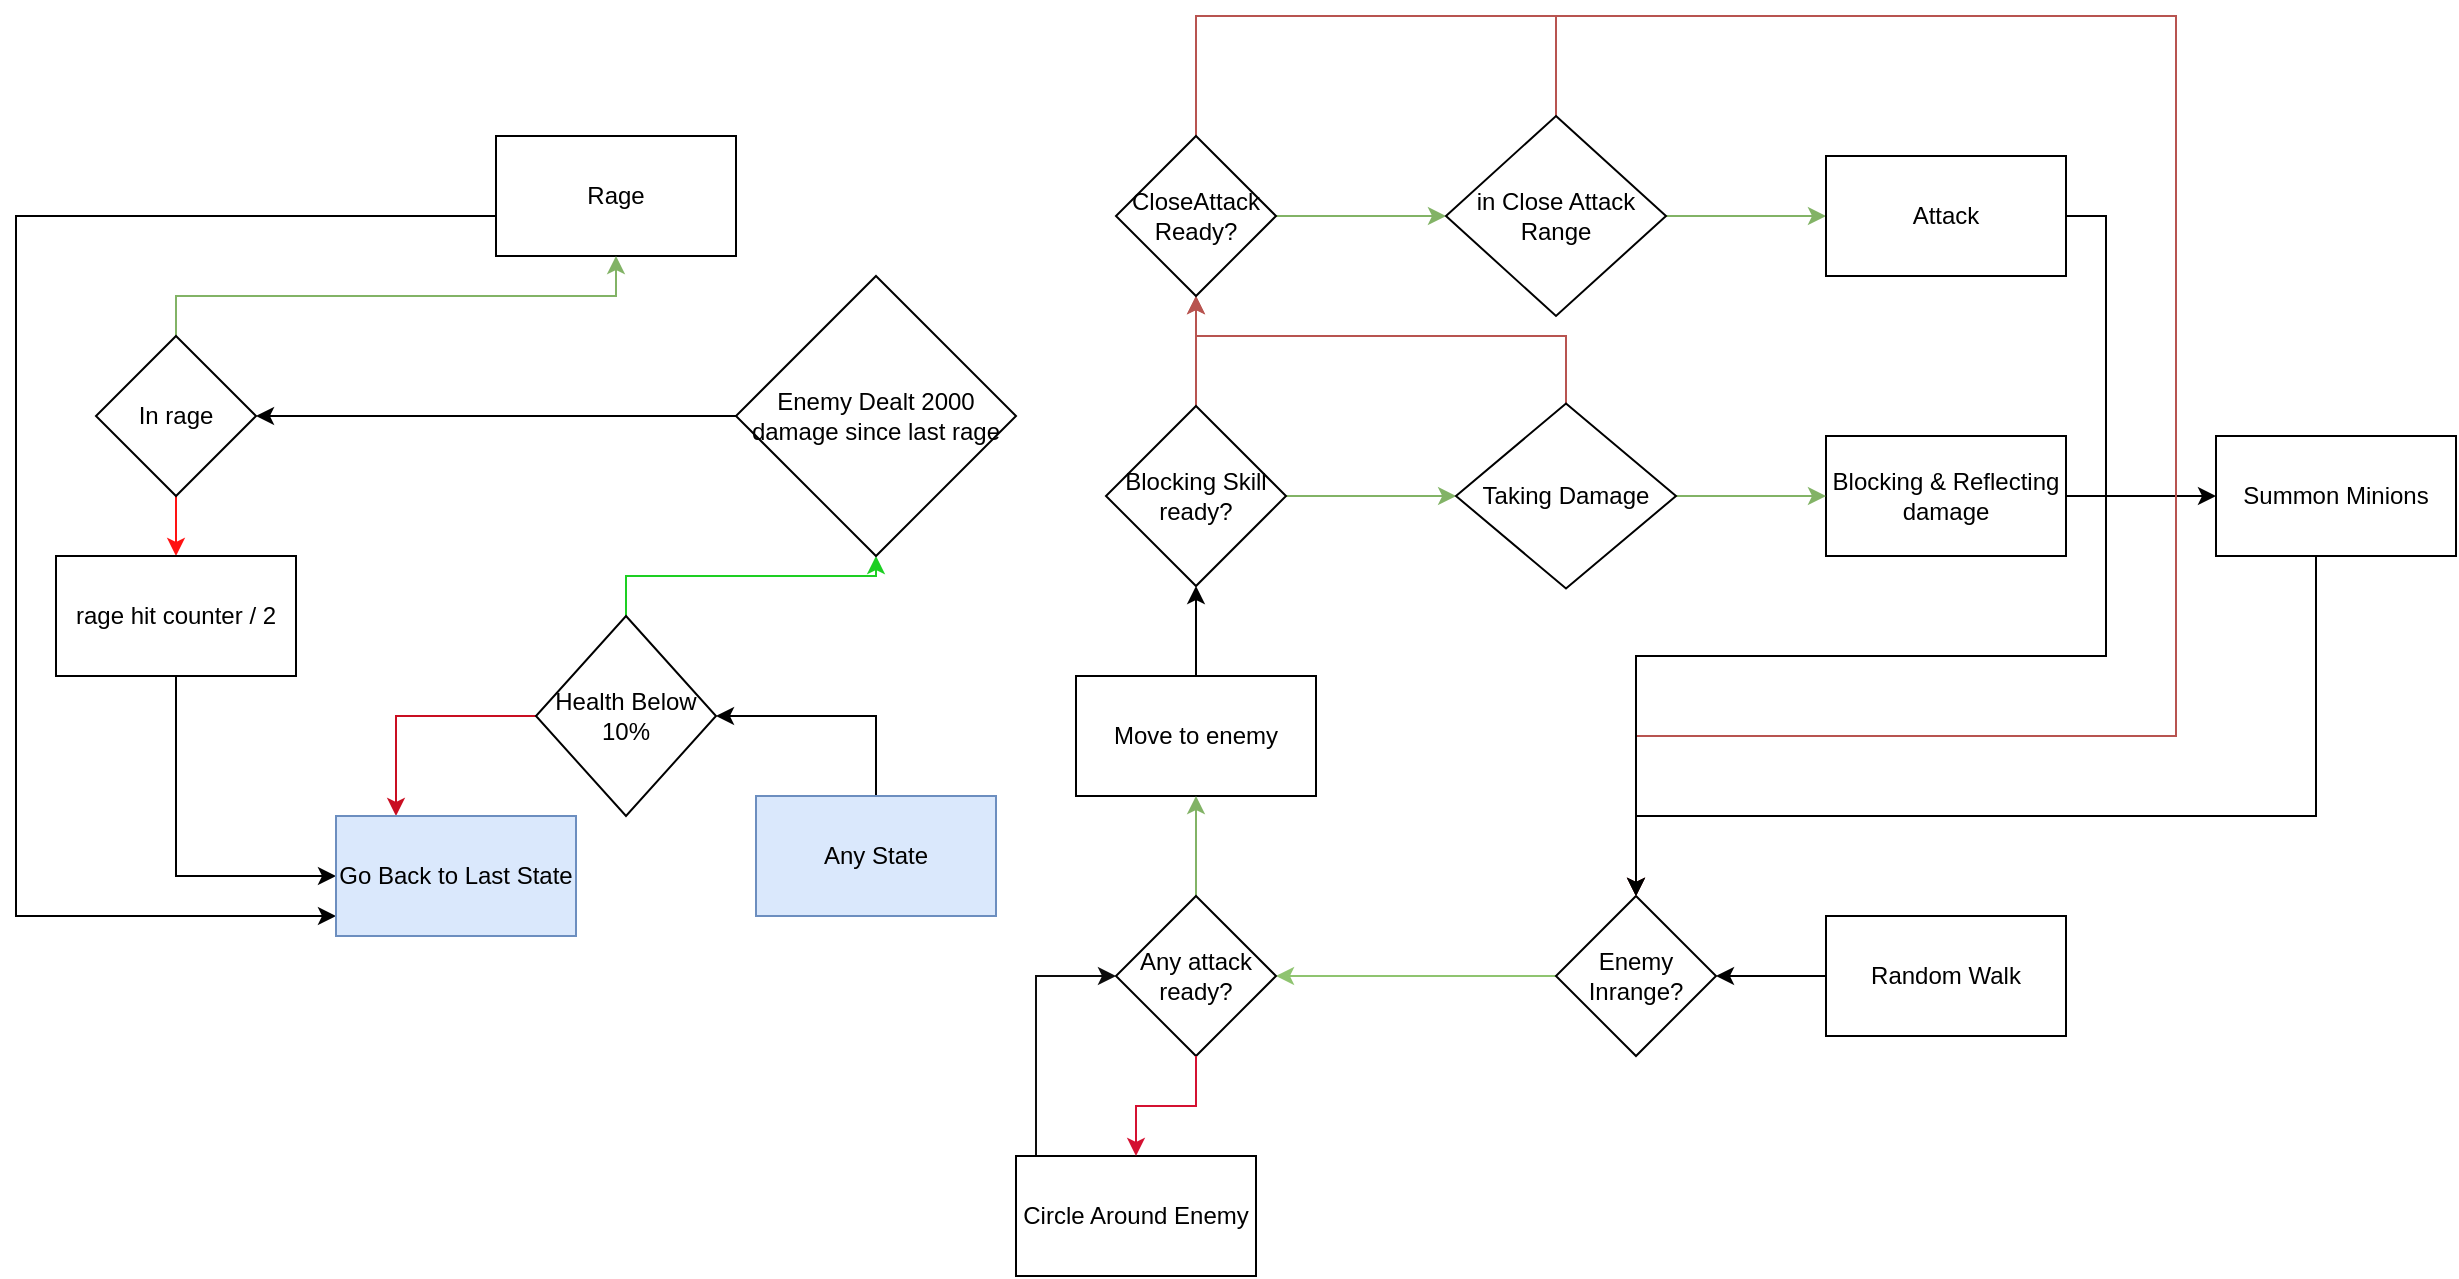 <mxfile version="14.8.2" type="device"><diagram id="SCjhxX8eAZagP0CQFEXv" name="Page-1"><mxGraphModel dx="1871" dy="567" grid="1" gridSize="10" guides="1" tooltips="1" connect="1" arrows="1" fold="1" page="1" pageScale="1" pageWidth="850" pageHeight="1100" math="0" shadow="0"><root><mxCell id="0"/><mxCell id="1" parent="0"/><mxCell id="3emF1PlS5vWSHEx1QfZp-1" style="edgeStyle=orthogonalEdgeStyle;rounded=0;orthogonalLoop=1;jettySize=auto;html=1;exitX=0;exitY=0.5;exitDx=0;exitDy=0;entryX=1;entryY=0.5;entryDx=0;entryDy=0;" parent="1" source="3emF1PlS5vWSHEx1QfZp-2" target="3emF1PlS5vWSHEx1QfZp-7" edge="1"><mxGeometry relative="1" as="geometry"/></mxCell><mxCell id="3emF1PlS5vWSHEx1QfZp-2" value="Random Walk" style="rounded=0;whiteSpace=wrap;html=1;" parent="1" vertex="1"><mxGeometry x="425" y="560" width="120" height="60" as="geometry"/></mxCell><mxCell id="3emF1PlS5vWSHEx1QfZp-3" style="edgeStyle=orthogonalEdgeStyle;rounded=0;orthogonalLoop=1;jettySize=auto;html=1;exitX=0.5;exitY=0;exitDx=0;exitDy=0;" parent="1" source="3emF1PlS5vWSHEx1QfZp-4" target="3emF1PlS5vWSHEx1QfZp-12" edge="1"><mxGeometry relative="1" as="geometry"/></mxCell><mxCell id="3emF1PlS5vWSHEx1QfZp-4" value="Move to enemy" style="rounded=0;whiteSpace=wrap;html=1;" parent="1" vertex="1"><mxGeometry x="50" y="440" width="120" height="60" as="geometry"/></mxCell><mxCell id="3emF1PlS5vWSHEx1QfZp-6" style="edgeStyle=orthogonalEdgeStyle;rounded=0;orthogonalLoop=1;jettySize=auto;html=1;exitX=0;exitY=0.5;exitDx=0;exitDy=0;entryX=1;entryY=0.5;entryDx=0;entryDy=0;fillColor=#d5e8d4;strokeColor=#8FC470;" parent="1" source="3emF1PlS5vWSHEx1QfZp-7" target="3emF1PlS5vWSHEx1QfZp-28" edge="1"><mxGeometry relative="1" as="geometry"/></mxCell><mxCell id="3emF1PlS5vWSHEx1QfZp-7" value="Enemy Inrange?" style="rhombus;whiteSpace=wrap;html=1;" parent="1" vertex="1"><mxGeometry x="290" y="550" width="80" height="80" as="geometry"/></mxCell><mxCell id="1lP73nYjSu0wLQWsFOC6-2" style="edgeStyle=orthogonalEdgeStyle;rounded=0;orthogonalLoop=1;jettySize=auto;html=1;" edge="1" parent="1" source="3emF1PlS5vWSHEx1QfZp-9" target="1lP73nYjSu0wLQWsFOC6-1"><mxGeometry relative="1" as="geometry"/></mxCell><mxCell id="3emF1PlS5vWSHEx1QfZp-9" value="Blocking &amp;amp; Reflecting damage" style="rounded=0;whiteSpace=wrap;html=1;" parent="1" vertex="1"><mxGeometry x="425" y="320" width="120" height="60" as="geometry"/></mxCell><mxCell id="3emF1PlS5vWSHEx1QfZp-10" style="edgeStyle=orthogonalEdgeStyle;rounded=0;orthogonalLoop=1;jettySize=auto;html=1;exitX=1;exitY=0.5;exitDx=0;exitDy=0;fillColor=#d5e8d4;strokeColor=#82b366;" parent="1" source="3emF1PlS5vWSHEx1QfZp-12" target="3emF1PlS5vWSHEx1QfZp-15" edge="1"><mxGeometry relative="1" as="geometry"/></mxCell><mxCell id="3emF1PlS5vWSHEx1QfZp-11" style="edgeStyle=orthogonalEdgeStyle;rounded=0;orthogonalLoop=1;jettySize=auto;html=1;exitX=0.5;exitY=0;exitDx=0;exitDy=0;entryX=0.5;entryY=1;entryDx=0;entryDy=0;fillColor=#f8cecc;strokeColor=#b85450;" parent="1" source="3emF1PlS5vWSHEx1QfZp-12" target="3emF1PlS5vWSHEx1QfZp-18" edge="1"><mxGeometry relative="1" as="geometry"/></mxCell><mxCell id="3emF1PlS5vWSHEx1QfZp-12" value="Blocking Skill ready?" style="rhombus;whiteSpace=wrap;html=1;" parent="1" vertex="1"><mxGeometry x="65" y="305" width="90" height="90" as="geometry"/></mxCell><mxCell id="3emF1PlS5vWSHEx1QfZp-13" style="edgeStyle=orthogonalEdgeStyle;rounded=0;orthogonalLoop=1;jettySize=auto;html=1;exitX=1;exitY=0.5;exitDx=0;exitDy=0;entryX=0;entryY=0.5;entryDx=0;entryDy=0;fillColor=#d5e8d4;strokeColor=#82b366;" parent="1" source="3emF1PlS5vWSHEx1QfZp-15" target="3emF1PlS5vWSHEx1QfZp-9" edge="1"><mxGeometry relative="1" as="geometry"/></mxCell><mxCell id="3emF1PlS5vWSHEx1QfZp-14" style="edgeStyle=orthogonalEdgeStyle;rounded=0;orthogonalLoop=1;jettySize=auto;html=1;exitX=0.5;exitY=0;exitDx=0;exitDy=0;entryX=0.5;entryY=1;entryDx=0;entryDy=0;fillColor=#f8cecc;strokeColor=#b85450;" parent="1" source="3emF1PlS5vWSHEx1QfZp-15" target="3emF1PlS5vWSHEx1QfZp-18" edge="1"><mxGeometry relative="1" as="geometry"><Array as="points"><mxPoint x="295" y="270"/><mxPoint x="110" y="270"/></Array></mxGeometry></mxCell><mxCell id="3emF1PlS5vWSHEx1QfZp-15" value="Taking Damage" style="rhombus;whiteSpace=wrap;html=1;" parent="1" vertex="1"><mxGeometry x="240" y="303.75" width="110" height="92.5" as="geometry"/></mxCell><mxCell id="3emF1PlS5vWSHEx1QfZp-16" style="edgeStyle=orthogonalEdgeStyle;rounded=0;orthogonalLoop=1;jettySize=auto;html=1;exitX=1;exitY=0.5;exitDx=0;exitDy=0;fillColor=#d5e8d4;strokeColor=#82b366;" parent="1" source="3emF1PlS5vWSHEx1QfZp-18" target="3emF1PlS5vWSHEx1QfZp-21" edge="1"><mxGeometry relative="1" as="geometry"/></mxCell><mxCell id="3emF1PlS5vWSHEx1QfZp-17" style="edgeStyle=orthogonalEdgeStyle;rounded=0;orthogonalLoop=1;jettySize=auto;html=1;exitX=0.5;exitY=0;exitDx=0;exitDy=0;entryX=0.5;entryY=0;entryDx=0;entryDy=0;fillColor=#f8cecc;strokeColor=#b85450;" parent="1" source="3emF1PlS5vWSHEx1QfZp-18" target="3emF1PlS5vWSHEx1QfZp-7" edge="1"><mxGeometry relative="1" as="geometry"><Array as="points"><mxPoint x="110" y="110"/><mxPoint x="600" y="110"/><mxPoint x="600" y="470"/><mxPoint x="330" y="470"/></Array></mxGeometry></mxCell><mxCell id="3emF1PlS5vWSHEx1QfZp-18" value="CloseAttack Ready?" style="rhombus;whiteSpace=wrap;html=1;" parent="1" vertex="1"><mxGeometry x="70" y="170" width="80" height="80" as="geometry"/></mxCell><mxCell id="3emF1PlS5vWSHEx1QfZp-19" style="edgeStyle=orthogonalEdgeStyle;rounded=0;orthogonalLoop=1;jettySize=auto;html=1;exitX=1;exitY=0.5;exitDx=0;exitDy=0;fillColor=#d5e8d4;strokeColor=#82b366;" parent="1" source="3emF1PlS5vWSHEx1QfZp-21" target="3emF1PlS5vWSHEx1QfZp-23" edge="1"><mxGeometry relative="1" as="geometry"/></mxCell><mxCell id="3emF1PlS5vWSHEx1QfZp-20" style="edgeStyle=orthogonalEdgeStyle;rounded=0;orthogonalLoop=1;jettySize=auto;html=1;exitX=0.5;exitY=0;exitDx=0;exitDy=0;fillColor=#f8cecc;strokeColor=#b85450;entryX=0.5;entryY=0;entryDx=0;entryDy=0;" parent="1" source="3emF1PlS5vWSHEx1QfZp-21" target="3emF1PlS5vWSHEx1QfZp-7" edge="1"><mxGeometry relative="1" as="geometry"><mxPoint x="170" y="470" as="targetPoint"/><Array as="points"><mxPoint x="290" y="110"/><mxPoint x="600" y="110"/><mxPoint x="600" y="470"/><mxPoint x="330" y="470"/></Array></mxGeometry></mxCell><mxCell id="3emF1PlS5vWSHEx1QfZp-21" value="in Close Attack Range" style="rhombus;whiteSpace=wrap;html=1;" parent="1" vertex="1"><mxGeometry x="235" y="160" width="110" height="100" as="geometry"/></mxCell><mxCell id="3emF1PlS5vWSHEx1QfZp-22" style="edgeStyle=orthogonalEdgeStyle;rounded=0;orthogonalLoop=1;jettySize=auto;html=1;exitX=1;exitY=0.5;exitDx=0;exitDy=0;entryX=0.5;entryY=0;entryDx=0;entryDy=0;" parent="1" source="3emF1PlS5vWSHEx1QfZp-23" target="3emF1PlS5vWSHEx1QfZp-7" edge="1"><mxGeometry relative="1" as="geometry"><Array as="points"><mxPoint x="565" y="210"/><mxPoint x="565" y="430"/><mxPoint x="330" y="430"/></Array></mxGeometry></mxCell><mxCell id="3emF1PlS5vWSHEx1QfZp-23" value="Attack" style="rounded=0;whiteSpace=wrap;html=1;" parent="1" vertex="1"><mxGeometry x="425" y="180" width="120" height="60" as="geometry"/></mxCell><mxCell id="3emF1PlS5vWSHEx1QfZp-82" style="edgeStyle=orthogonalEdgeStyle;rounded=0;orthogonalLoop=1;jettySize=auto;html=1;strokeColor=#0D0D0D;exitX=0.25;exitY=0;exitDx=0;exitDy=0;" parent="1" source="3emF1PlS5vWSHEx1QfZp-25" target="3emF1PlS5vWSHEx1QfZp-28" edge="1"><mxGeometry relative="1" as="geometry"><Array as="points"><mxPoint x="30" y="590"/></Array></mxGeometry></mxCell><mxCell id="3emF1PlS5vWSHEx1QfZp-25" value="Circle Around Enemy" style="rounded=0;whiteSpace=wrap;html=1;" parent="1" vertex="1"><mxGeometry x="20" y="680" width="120" height="60" as="geometry"/></mxCell><mxCell id="3emF1PlS5vWSHEx1QfZp-26" style="edgeStyle=orthogonalEdgeStyle;rounded=0;orthogonalLoop=1;jettySize=auto;html=1;exitX=0.5;exitY=0;exitDx=0;exitDy=0;entryX=0.5;entryY=1;entryDx=0;entryDy=0;fillColor=#d5e8d4;strokeColor=#82b366;" parent="1" source="3emF1PlS5vWSHEx1QfZp-28" target="3emF1PlS5vWSHEx1QfZp-4" edge="1"><mxGeometry relative="1" as="geometry"/></mxCell><mxCell id="3emF1PlS5vWSHEx1QfZp-28" value="Any attack ready?" style="rhombus;whiteSpace=wrap;html=1;" parent="1" vertex="1"><mxGeometry x="70" y="550" width="80" height="80" as="geometry"/></mxCell><mxCell id="3emF1PlS5vWSHEx1QfZp-90" style="edgeStyle=orthogonalEdgeStyle;rounded=0;orthogonalLoop=1;jettySize=auto;html=1;strokeColor=#000000;" parent="1" source="3emF1PlS5vWSHEx1QfZp-33" target="3emF1PlS5vWSHEx1QfZp-57" edge="1"><mxGeometry relative="1" as="geometry"><Array as="points"><mxPoint x="-50" y="460"/></Array></mxGeometry></mxCell><mxCell id="3emF1PlS5vWSHEx1QfZp-33" value="Any State" style="rounded=0;whiteSpace=wrap;html=1;fillColor=#dae8fc;strokeColor=#6c8ebf;" parent="1" vertex="1"><mxGeometry x="-110" y="500" width="120" height="60" as="geometry"/></mxCell><mxCell id="3emF1PlS5vWSHEx1QfZp-92" style="edgeStyle=orthogonalEdgeStyle;rounded=0;orthogonalLoop=1;jettySize=auto;html=1;strokeColor=#000000;" parent="1" source="3emF1PlS5vWSHEx1QfZp-39" target="3emF1PlS5vWSHEx1QfZp-60" edge="1"><mxGeometry relative="1" as="geometry"><Array as="points"><mxPoint x="-480" y="210"/><mxPoint x="-480" y="560"/></Array></mxGeometry></mxCell><mxCell id="3emF1PlS5vWSHEx1QfZp-39" value="Rage" style="rounded=0;whiteSpace=wrap;html=1;" parent="1" vertex="1"><mxGeometry x="-240" y="170" width="120" height="60" as="geometry"/></mxCell><mxCell id="3emF1PlS5vWSHEx1QfZp-42" style="edgeStyle=orthogonalEdgeStyle;rounded=0;orthogonalLoop=1;jettySize=auto;html=1;exitX=0.5;exitY=0;exitDx=0;exitDy=0;entryX=0.5;entryY=1;entryDx=0;entryDy=0;fillColor=#d5e8d4;strokeColor=#82b366;" parent="1" source="3emF1PlS5vWSHEx1QfZp-44" target="3emF1PlS5vWSHEx1QfZp-39" edge="1"><mxGeometry relative="1" as="geometry"><Array as="points"><mxPoint x="-400" y="250"/><mxPoint x="-180" y="250"/></Array></mxGeometry></mxCell><mxCell id="3emF1PlS5vWSHEx1QfZp-94" style="edgeStyle=orthogonalEdgeStyle;rounded=0;orthogonalLoop=1;jettySize=auto;html=1;entryX=0.5;entryY=0;entryDx=0;entryDy=0;strokeColor=#FF1212;" parent="1" source="3emF1PlS5vWSHEx1QfZp-44" target="3emF1PlS5vWSHEx1QfZp-46" edge="1"><mxGeometry relative="1" as="geometry"/></mxCell><mxCell id="3emF1PlS5vWSHEx1QfZp-44" value="In rage" style="rhombus;whiteSpace=wrap;html=1;" parent="1" vertex="1"><mxGeometry x="-440" y="270" width="80" height="80" as="geometry"/></mxCell><mxCell id="3emF1PlS5vWSHEx1QfZp-91" style="edgeStyle=orthogonalEdgeStyle;rounded=0;orthogonalLoop=1;jettySize=auto;html=1;strokeColor=#000000;" parent="1" source="3emF1PlS5vWSHEx1QfZp-46" target="3emF1PlS5vWSHEx1QfZp-60" edge="1"><mxGeometry relative="1" as="geometry"><Array as="points"><mxPoint x="-400" y="540"/></Array></mxGeometry></mxCell><mxCell id="3emF1PlS5vWSHEx1QfZp-46" value="rage hit counter / 2" style="rounded=0;whiteSpace=wrap;html=1;" parent="1" vertex="1"><mxGeometry x="-460" y="380" width="120" height="60" as="geometry"/></mxCell><mxCell id="3emF1PlS5vWSHEx1QfZp-56" style="edgeStyle=orthogonalEdgeStyle;rounded=0;orthogonalLoop=1;jettySize=auto;html=1;exitX=0;exitY=0.5;exitDx=0;exitDy=0;fillColor=#f8cecc;strokeColor=#C90E21;" parent="1" source="3emF1PlS5vWSHEx1QfZp-57" target="3emF1PlS5vWSHEx1QfZp-60" edge="1"><mxGeometry relative="1" as="geometry"><Array as="points"><mxPoint x="-290" y="460"/></Array></mxGeometry></mxCell><mxCell id="3emF1PlS5vWSHEx1QfZp-88" style="edgeStyle=orthogonalEdgeStyle;rounded=0;orthogonalLoop=1;jettySize=auto;html=1;strokeColor=#1DCF23;" parent="1" source="3emF1PlS5vWSHEx1QfZp-57" target="3emF1PlS5vWSHEx1QfZp-87" edge="1"><mxGeometry relative="1" as="geometry"><Array as="points"><mxPoint x="-175" y="390"/><mxPoint x="-50" y="390"/></Array></mxGeometry></mxCell><mxCell id="3emF1PlS5vWSHEx1QfZp-57" value="Health Below 10%" style="rhombus;whiteSpace=wrap;html=1;" parent="1" vertex="1"><mxGeometry x="-220" y="410" width="90" height="100" as="geometry"/></mxCell><mxCell id="3emF1PlS5vWSHEx1QfZp-60" value="Go Back to Last State" style="rounded=0;whiteSpace=wrap;html=1;fillColor=#dae8fc;strokeColor=#6c8ebf;" parent="1" vertex="1"><mxGeometry x="-320" y="510" width="120" height="60" as="geometry"/></mxCell><mxCell id="3emF1PlS5vWSHEx1QfZp-67" style="edgeStyle=orthogonalEdgeStyle;rounded=0;orthogonalLoop=1;jettySize=auto;html=1;" parent="1" edge="1"><mxGeometry relative="1" as="geometry"><mxPoint x="-120" y="180" as="targetPoint"/></mxGeometry></mxCell><mxCell id="3emF1PlS5vWSHEx1QfZp-81" style="edgeStyle=orthogonalEdgeStyle;rounded=0;orthogonalLoop=1;jettySize=auto;html=1;fillColor=#f8cecc;entryX=0.5;entryY=0;entryDx=0;entryDy=0;strokeColor=#D41131;" parent="1" source="3emF1PlS5vWSHEx1QfZp-28" target="3emF1PlS5vWSHEx1QfZp-25" edge="1"><mxGeometry relative="1" as="geometry"><mxPoint x="130" y="770" as="sourcePoint"/><mxPoint x="180" y="740" as="targetPoint"/></mxGeometry></mxCell><mxCell id="3emF1PlS5vWSHEx1QfZp-89" style="edgeStyle=orthogonalEdgeStyle;rounded=0;orthogonalLoop=1;jettySize=auto;html=1;" parent="1" source="3emF1PlS5vWSHEx1QfZp-87" target="3emF1PlS5vWSHEx1QfZp-44" edge="1"><mxGeometry relative="1" as="geometry"/></mxCell><mxCell id="3emF1PlS5vWSHEx1QfZp-87" value="Enemy Dealt 2000 damage since last rage" style="rhombus;whiteSpace=wrap;html=1;" parent="1" vertex="1"><mxGeometry x="-120" y="240" width="140" height="140" as="geometry"/></mxCell><mxCell id="1lP73nYjSu0wLQWsFOC6-3" style="edgeStyle=orthogonalEdgeStyle;rounded=0;orthogonalLoop=1;jettySize=auto;html=1;" edge="1" parent="1" source="1lP73nYjSu0wLQWsFOC6-1" target="3emF1PlS5vWSHEx1QfZp-7"><mxGeometry relative="1" as="geometry"><Array as="points"><mxPoint x="670" y="510"/><mxPoint x="330" y="510"/></Array></mxGeometry></mxCell><mxCell id="1lP73nYjSu0wLQWsFOC6-1" value="Summon Minions" style="rounded=0;whiteSpace=wrap;html=1;" vertex="1" parent="1"><mxGeometry x="620" y="320" width="120" height="60" as="geometry"/></mxCell></root></mxGraphModel></diagram></mxfile>